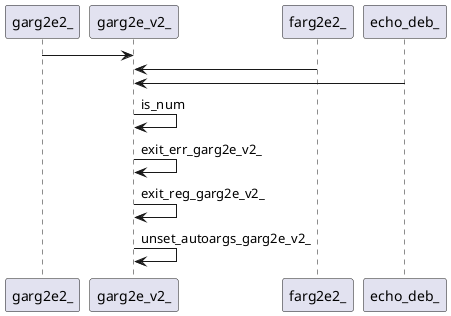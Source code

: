 @startuml rete
garg2e2_ -> garg2e_v2_ 
farg2e2_ -> garg2e_v2_
echo_deb_ -> garg2e_v2_
garg2e_v2_ -> garg2e_v2_:is_num
garg2e_v2_ -> garg2e_v2_:exit_err_garg2e_v2_
garg2e_v2_ -> garg2e_v2_:exit_reg_garg2e_v2_
garg2e_v2_ -> garg2e_v2_:unset_autoargs_garg2e_v2_
' {wrap_fn}
' fnn o-> garg2e_v2_
' {body_fn}
@enduml
